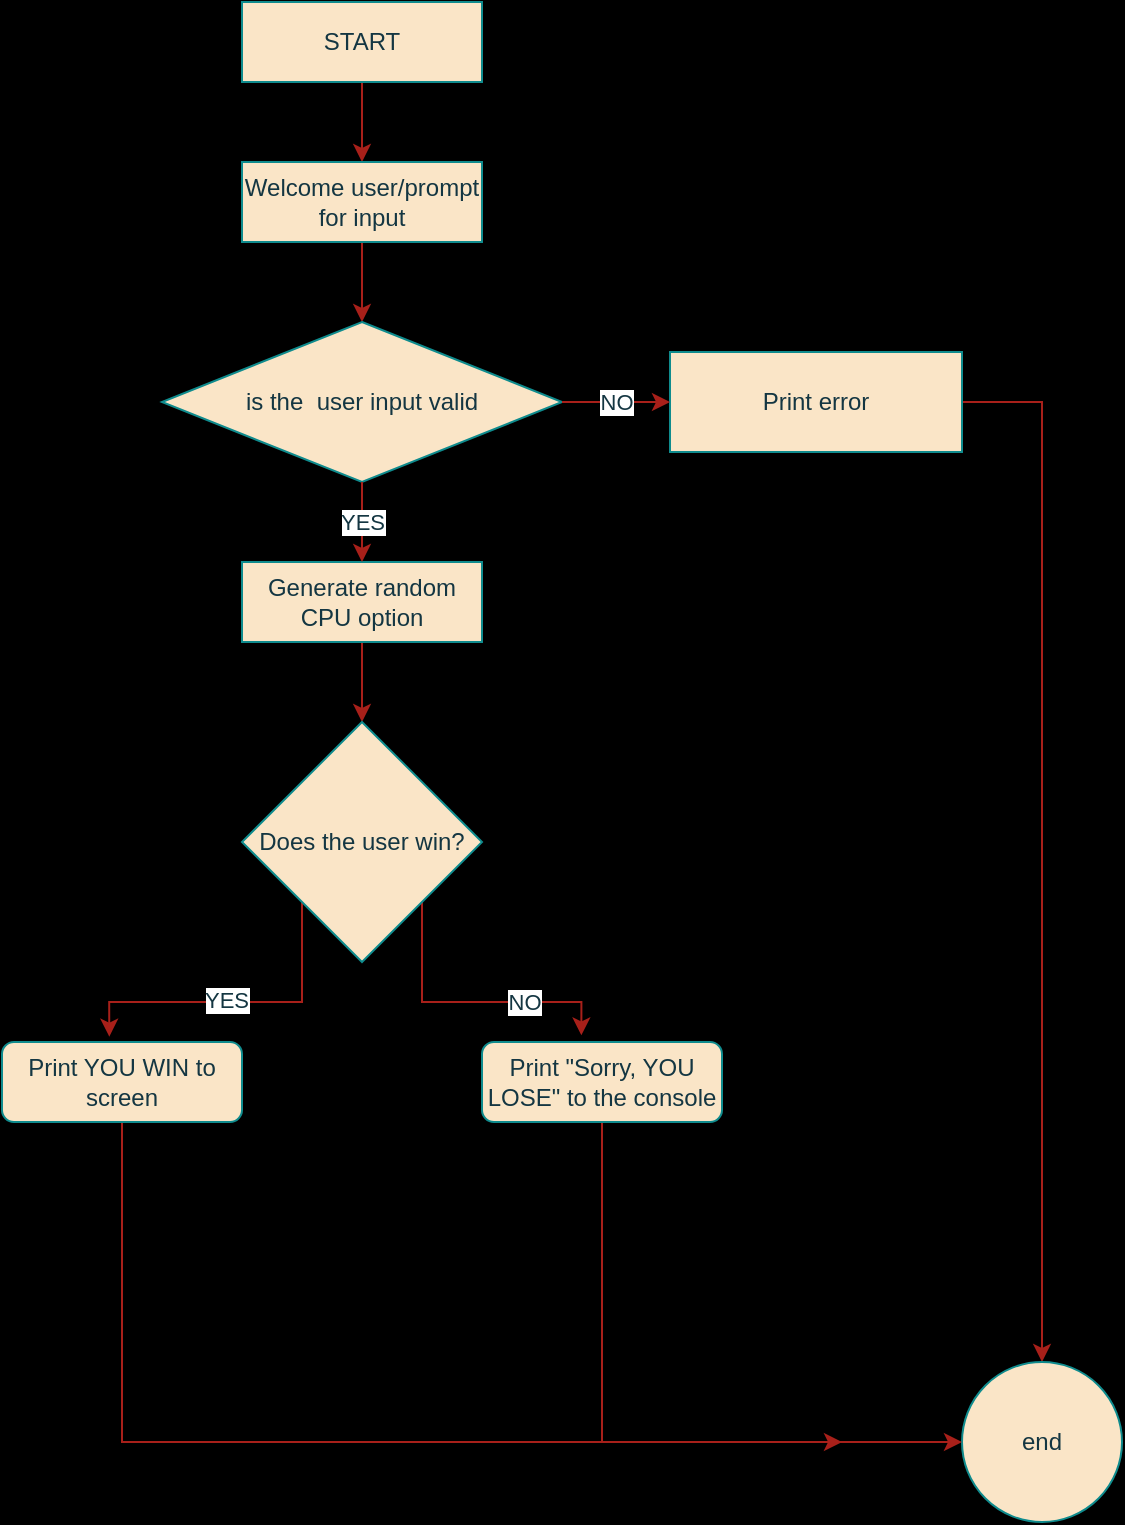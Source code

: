 <mxfile version="21.1.0" type="device">
  <diagram id="C5RBs43oDa-KdzZeNtuy" name="Page-1">
    <mxGraphModel dx="2032" dy="1166" grid="1" gridSize="10" guides="1" tooltips="1" connect="1" arrows="1" fold="1" page="1" pageScale="1" pageWidth="827" pageHeight="1169" background="#000000" math="0" shadow="0">
      <root>
        <mxCell id="WIyWlLk6GJQsqaUBKTNV-0" />
        <mxCell id="WIyWlLk6GJQsqaUBKTNV-1" parent="WIyWlLk6GJQsqaUBKTNV-0" />
        <mxCell id="kOUPs4F5gD6CBh74TO6W-1" style="edgeStyle=orthogonalEdgeStyle;rounded=0;orthogonalLoop=1;jettySize=auto;html=1;exitX=0.5;exitY=1;exitDx=0;exitDy=0;entryX=0.5;entryY=0;entryDx=0;entryDy=0;strokeColor=#A8201A;fontColor=#143642;fillColor=#FAE5C7;" edge="1" parent="WIyWlLk6GJQsqaUBKTNV-1" source="WIyWlLk6GJQsqaUBKTNV-3" target="kOUPs4F5gD6CBh74TO6W-0">
          <mxGeometry relative="1" as="geometry" />
        </mxCell>
        <mxCell id="WIyWlLk6GJQsqaUBKTNV-3" value="START" style="rounded=0;whiteSpace=wrap;html=1;fontSize=12;glass=0;strokeWidth=1;shadow=0;labelBackgroundColor=none;fillColor=#FAE5C7;strokeColor=#0F8B8D;fontColor=#143642;" parent="WIyWlLk6GJQsqaUBKTNV-1" vertex="1">
          <mxGeometry x="200" y="40" width="120" height="40" as="geometry" />
        </mxCell>
        <mxCell id="kOUPs4F5gD6CBh74TO6W-3" style="edgeStyle=orthogonalEdgeStyle;rounded=0;orthogonalLoop=1;jettySize=auto;html=1;exitX=0.5;exitY=1;exitDx=0;exitDy=0;entryX=0.5;entryY=0;entryDx=0;entryDy=0;strokeColor=#A8201A;fontColor=#143642;fillColor=#FAE5C7;" edge="1" parent="WIyWlLk6GJQsqaUBKTNV-1" source="kOUPs4F5gD6CBh74TO6W-0" target="kOUPs4F5gD6CBh74TO6W-2">
          <mxGeometry relative="1" as="geometry" />
        </mxCell>
        <mxCell id="kOUPs4F5gD6CBh74TO6W-0" value="Welcome user/prompt for input" style="rounded=0;whiteSpace=wrap;html=1;strokeColor=#0F8B8D;fontColor=#143642;fillColor=#FAE5C7;" vertex="1" parent="WIyWlLk6GJQsqaUBKTNV-1">
          <mxGeometry x="200" y="120" width="120" height="40" as="geometry" />
        </mxCell>
        <mxCell id="kOUPs4F5gD6CBh74TO6W-2" value="is the&amp;nbsp; user input valid" style="rhombus;whiteSpace=wrap;html=1;strokeColor=#0F8B8D;fontColor=#143642;fillColor=#FAE5C7;" vertex="1" parent="WIyWlLk6GJQsqaUBKTNV-1">
          <mxGeometry x="160" y="200" width="200" height="80" as="geometry" />
        </mxCell>
        <mxCell id="kOUPs4F5gD6CBh74TO6W-15" style="edgeStyle=orthogonalEdgeStyle;rounded=0;orthogonalLoop=1;jettySize=auto;html=1;exitX=0.5;exitY=1;exitDx=0;exitDy=0;entryX=0.5;entryY=0;entryDx=0;entryDy=0;strokeColor=#A8201A;fontColor=#143642;fillColor=#FAE5C7;" edge="1" parent="WIyWlLk6GJQsqaUBKTNV-1" source="kOUPs4F5gD6CBh74TO6W-4" target="kOUPs4F5gD6CBh74TO6W-14">
          <mxGeometry relative="1" as="geometry" />
        </mxCell>
        <mxCell id="kOUPs4F5gD6CBh74TO6W-4" value="Generate random CPU option" style="rounded=0;whiteSpace=wrap;html=1;strokeColor=#0F8B8D;fontColor=#143642;fillColor=#FAE5C7;" vertex="1" parent="WIyWlLk6GJQsqaUBKTNV-1">
          <mxGeometry x="200" y="320" width="120" height="40" as="geometry" />
        </mxCell>
        <mxCell id="kOUPs4F5gD6CBh74TO6W-5" value="" style="endArrow=classic;html=1;rounded=0;strokeColor=#A8201A;fontColor=#143642;fillColor=#FAE5C7;exitX=0.5;exitY=1;exitDx=0;exitDy=0;entryX=0.5;entryY=0;entryDx=0;entryDy=0;" edge="1" parent="WIyWlLk6GJQsqaUBKTNV-1" source="kOUPs4F5gD6CBh74TO6W-2" target="kOUPs4F5gD6CBh74TO6W-4">
          <mxGeometry relative="1" as="geometry">
            <mxPoint x="360" y="680" as="sourcePoint" />
            <mxPoint x="460" y="680" as="targetPoint" />
          </mxGeometry>
        </mxCell>
        <mxCell id="kOUPs4F5gD6CBh74TO6W-6" value="YES" style="edgeLabel;resizable=0;html=1;align=center;verticalAlign=middle;strokeColor=#0F8B8D;fontColor=#143642;fillColor=#FAE5C7;" connectable="0" vertex="1" parent="kOUPs4F5gD6CBh74TO6W-5">
          <mxGeometry relative="1" as="geometry" />
        </mxCell>
        <mxCell id="kOUPs4F5gD6CBh74TO6W-10" style="edgeStyle=orthogonalEdgeStyle;rounded=0;orthogonalLoop=1;jettySize=auto;html=1;exitX=1;exitY=0.5;exitDx=0;exitDy=0;entryX=0.5;entryY=0;entryDx=0;entryDy=0;strokeColor=#A8201A;fontColor=#143642;fillColor=#FAE5C7;" edge="1" parent="WIyWlLk6GJQsqaUBKTNV-1" source="kOUPs4F5gD6CBh74TO6W-7" target="kOUPs4F5gD6CBh74TO6W-9">
          <mxGeometry relative="1" as="geometry" />
        </mxCell>
        <mxCell id="kOUPs4F5gD6CBh74TO6W-7" value="Print error" style="rounded=0;whiteSpace=wrap;html=1;strokeColor=#0F8B8D;fontColor=#143642;fillColor=#FAE5C7;" vertex="1" parent="WIyWlLk6GJQsqaUBKTNV-1">
          <mxGeometry x="414" y="215" width="146" height="50" as="geometry" />
        </mxCell>
        <mxCell id="kOUPs4F5gD6CBh74TO6W-9" value="end" style="ellipse;whiteSpace=wrap;html=1;aspect=fixed;strokeColor=#0F8B8D;fontColor=#143642;fillColor=#FAE5C7;" vertex="1" parent="WIyWlLk6GJQsqaUBKTNV-1">
          <mxGeometry x="560" y="720" width="80" height="80" as="geometry" />
        </mxCell>
        <mxCell id="kOUPs4F5gD6CBh74TO6W-11" value="" style="endArrow=classic;html=1;rounded=0;strokeColor=#A8201A;fontColor=#143642;fillColor=#FAE5C7;exitX=1;exitY=0.5;exitDx=0;exitDy=0;entryX=0;entryY=0.5;entryDx=0;entryDy=0;" edge="1" parent="WIyWlLk6GJQsqaUBKTNV-1" source="kOUPs4F5gD6CBh74TO6W-2" target="kOUPs4F5gD6CBh74TO6W-7">
          <mxGeometry relative="1" as="geometry">
            <mxPoint x="380" y="330" as="sourcePoint" />
            <mxPoint x="430" y="330.5" as="targetPoint" />
          </mxGeometry>
        </mxCell>
        <mxCell id="kOUPs4F5gD6CBh74TO6W-12" value="NO" style="edgeLabel;resizable=0;html=1;align=center;verticalAlign=middle;strokeColor=#0F8B8D;fontColor=#143642;fillColor=#FAE5C7;" connectable="0" vertex="1" parent="kOUPs4F5gD6CBh74TO6W-11">
          <mxGeometry relative="1" as="geometry" />
        </mxCell>
        <mxCell id="kOUPs4F5gD6CBh74TO6W-21" style="edgeStyle=orthogonalEdgeStyle;rounded=0;orthogonalLoop=1;jettySize=auto;html=1;exitX=0;exitY=1;exitDx=0;exitDy=0;entryX=0.447;entryY=-0.067;entryDx=0;entryDy=0;entryPerimeter=0;strokeColor=#A8201A;fontColor=#143642;fillColor=#FAE5C7;" edge="1" parent="WIyWlLk6GJQsqaUBKTNV-1" source="kOUPs4F5gD6CBh74TO6W-14" target="kOUPs4F5gD6CBh74TO6W-17">
          <mxGeometry relative="1" as="geometry" />
        </mxCell>
        <mxCell id="kOUPs4F5gD6CBh74TO6W-23" value="YES" style="edgeLabel;html=1;align=center;verticalAlign=middle;resizable=0;points=[];fontColor=#143642;" vertex="1" connectable="0" parent="kOUPs4F5gD6CBh74TO6W-21">
          <mxGeometry x="0.075" y="-1" relative="1" as="geometry">
            <mxPoint as="offset" />
          </mxGeometry>
        </mxCell>
        <mxCell id="kOUPs4F5gD6CBh74TO6W-22" style="edgeStyle=orthogonalEdgeStyle;rounded=0;orthogonalLoop=1;jettySize=auto;html=1;exitX=1;exitY=1;exitDx=0;exitDy=0;entryX=0.414;entryY=-0.083;entryDx=0;entryDy=0;entryPerimeter=0;strokeColor=#A8201A;fontColor=#143642;fillColor=#FAE5C7;" edge="1" parent="WIyWlLk6GJQsqaUBKTNV-1" source="kOUPs4F5gD6CBh74TO6W-14" target="kOUPs4F5gD6CBh74TO6W-16">
          <mxGeometry relative="1" as="geometry" />
        </mxCell>
        <mxCell id="kOUPs4F5gD6CBh74TO6W-24" value="NO" style="edgeLabel;html=1;align=center;verticalAlign=middle;resizable=0;points=[];fontColor=#143642;" vertex="1" connectable="0" parent="kOUPs4F5gD6CBh74TO6W-22">
          <mxGeometry x="0.38" relative="1" as="geometry">
            <mxPoint as="offset" />
          </mxGeometry>
        </mxCell>
        <mxCell id="kOUPs4F5gD6CBh74TO6W-14" value="Does the user win?" style="rhombus;whiteSpace=wrap;html=1;strokeColor=#0F8B8D;fontColor=#143642;fillColor=#FAE5C7;" vertex="1" parent="WIyWlLk6GJQsqaUBKTNV-1">
          <mxGeometry x="200" y="400" width="120" height="120" as="geometry" />
        </mxCell>
        <mxCell id="kOUPs4F5gD6CBh74TO6W-20" style="edgeStyle=orthogonalEdgeStyle;rounded=0;orthogonalLoop=1;jettySize=auto;html=1;exitX=0.5;exitY=1;exitDx=0;exitDy=0;strokeColor=#A8201A;fontColor=#143642;fillColor=#FAE5C7;" edge="1" parent="WIyWlLk6GJQsqaUBKTNV-1" source="kOUPs4F5gD6CBh74TO6W-16">
          <mxGeometry relative="1" as="geometry">
            <mxPoint x="500" y="760" as="targetPoint" />
            <Array as="points">
              <mxPoint x="380" y="760" />
            </Array>
          </mxGeometry>
        </mxCell>
        <mxCell id="kOUPs4F5gD6CBh74TO6W-16" value="Print &quot;Sorry, YOU LOSE&quot; to the console" style="rounded=1;whiteSpace=wrap;html=1;strokeColor=#0F8B8D;fontColor=#143642;fillColor=#FAE5C7;" vertex="1" parent="WIyWlLk6GJQsqaUBKTNV-1">
          <mxGeometry x="320" y="560" width="120" height="40" as="geometry" />
        </mxCell>
        <mxCell id="kOUPs4F5gD6CBh74TO6W-18" style="edgeStyle=orthogonalEdgeStyle;rounded=0;orthogonalLoop=1;jettySize=auto;html=1;exitX=0.5;exitY=1;exitDx=0;exitDy=0;entryX=0;entryY=0.5;entryDx=0;entryDy=0;strokeColor=#A8201A;fontColor=#143642;fillColor=#FAE5C7;" edge="1" parent="WIyWlLk6GJQsqaUBKTNV-1" source="kOUPs4F5gD6CBh74TO6W-17" target="kOUPs4F5gD6CBh74TO6W-9">
          <mxGeometry relative="1" as="geometry" />
        </mxCell>
        <mxCell id="kOUPs4F5gD6CBh74TO6W-17" value="Print YOU WIN to screen" style="rounded=1;whiteSpace=wrap;html=1;strokeColor=#0F8B8D;fontColor=#143642;fillColor=#FAE5C7;" vertex="1" parent="WIyWlLk6GJQsqaUBKTNV-1">
          <mxGeometry x="80" y="560" width="120" height="40" as="geometry" />
        </mxCell>
      </root>
    </mxGraphModel>
  </diagram>
</mxfile>
